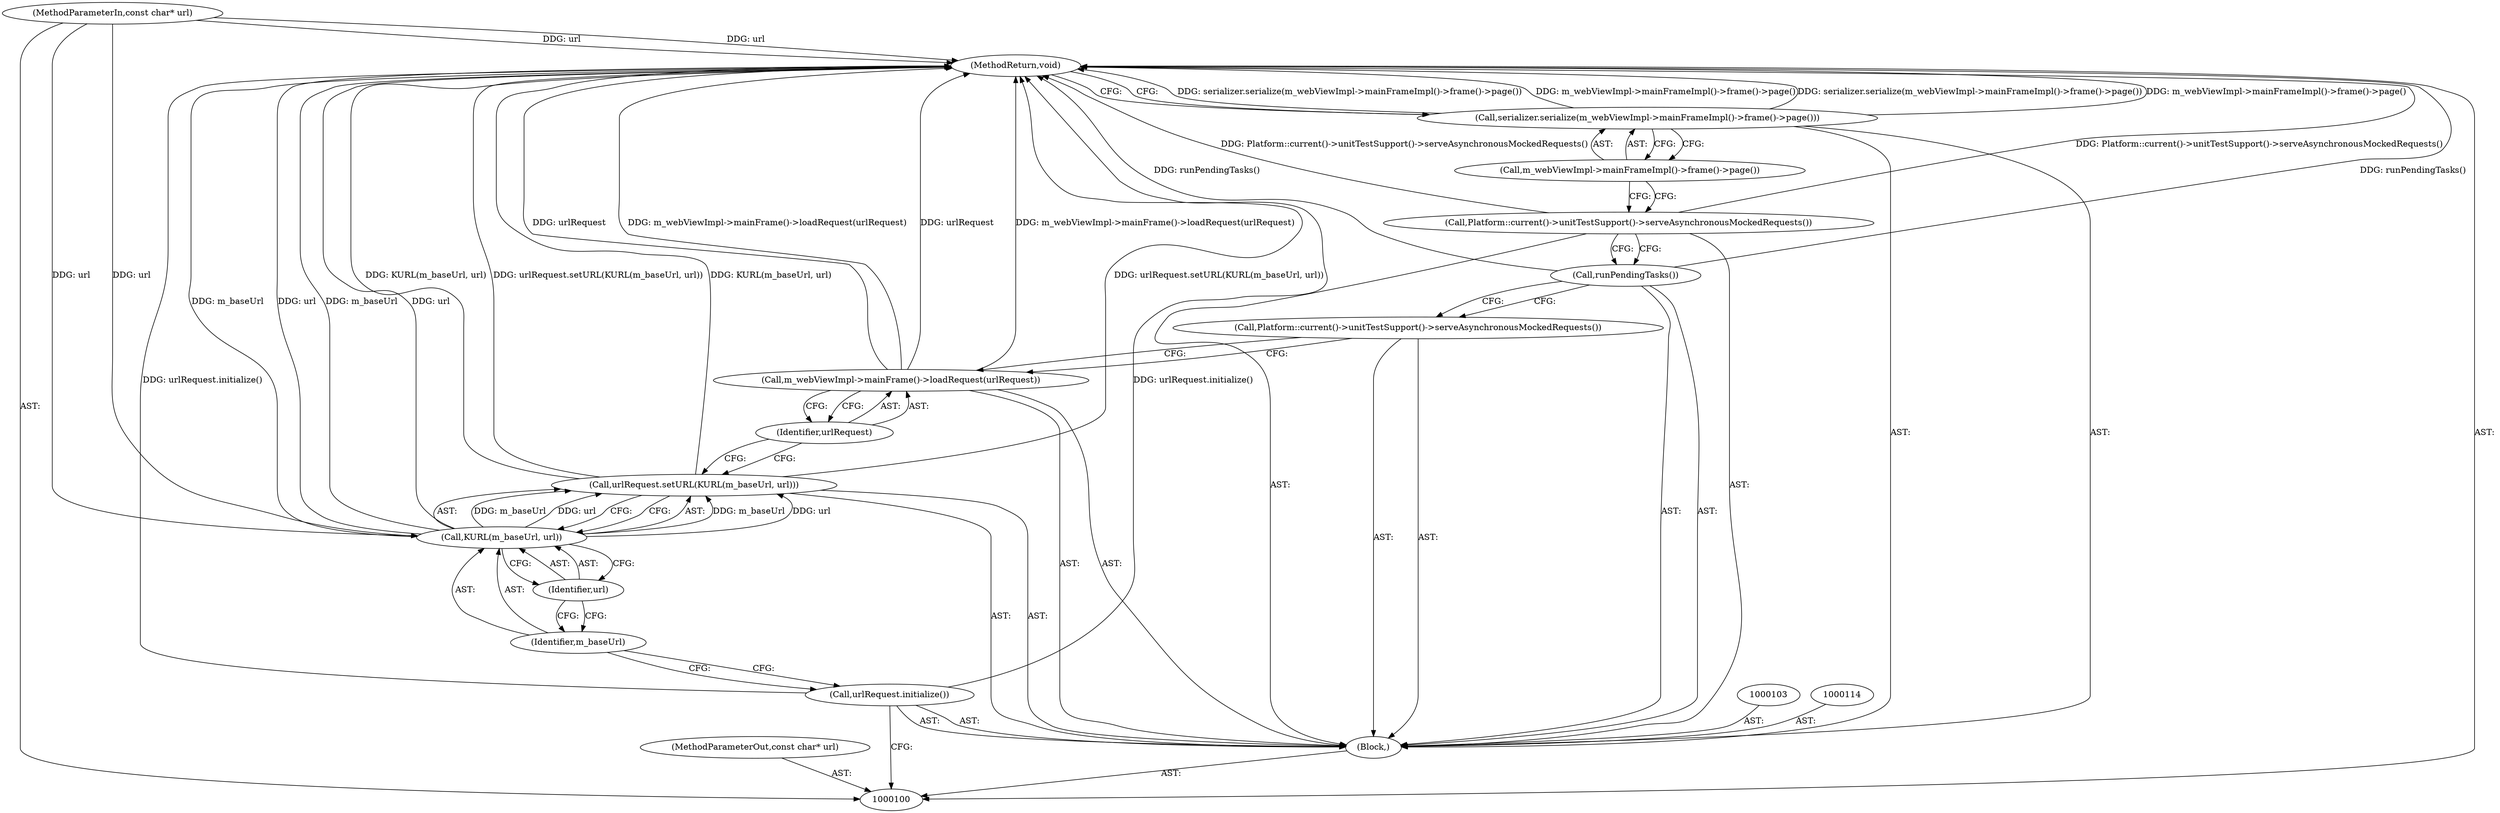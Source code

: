digraph "0_Chrome_7f0126ff011142c8619b10a6e64d04d1745c503a_13" {
"1000101" [label="(MethodParameterIn,const char* url)"];
"1000153" [label="(MethodParameterOut,const char* url)"];
"1000117" [label="(MethodReturn,void)"];
"1000116" [label="(Call,m_webViewImpl->mainFrameImpl()->frame()->page())"];
"1000115" [label="(Call,serializer.serialize(m_webViewImpl->mainFrameImpl()->frame()->page()))"];
"1000102" [label="(Block,)"];
"1000104" [label="(Call,urlRequest.initialize())"];
"1000106" [label="(Call,KURL(m_baseUrl, url))"];
"1000107" [label="(Identifier,m_baseUrl)"];
"1000108" [label="(Identifier,url)"];
"1000105" [label="(Call,urlRequest.setURL(KURL(m_baseUrl, url)))"];
"1000110" [label="(Identifier,urlRequest)"];
"1000109" [label="(Call,m_webViewImpl->mainFrame()->loadRequest(urlRequest))"];
"1000111" [label="(Call,Platform::current()->unitTestSupport()->serveAsynchronousMockedRequests())"];
"1000112" [label="(Call,runPendingTasks())"];
"1000113" [label="(Call,Platform::current()->unitTestSupport()->serveAsynchronousMockedRequests())"];
"1000101" -> "1000100"  [label="AST: "];
"1000101" -> "1000117"  [label="DDG: url"];
"1000101" -> "1000106"  [label="DDG: url"];
"1000153" -> "1000100"  [label="AST: "];
"1000117" -> "1000100"  [label="AST: "];
"1000117" -> "1000115"  [label="CFG: "];
"1000106" -> "1000117"  [label="DDG: url"];
"1000106" -> "1000117"  [label="DDG: m_baseUrl"];
"1000104" -> "1000117"  [label="DDG: urlRequest.initialize()"];
"1000105" -> "1000117"  [label="DDG: urlRequest.setURL(KURL(m_baseUrl, url))"];
"1000105" -> "1000117"  [label="DDG: KURL(m_baseUrl, url)"];
"1000115" -> "1000117"  [label="DDG: serializer.serialize(m_webViewImpl->mainFrameImpl()->frame()->page())"];
"1000115" -> "1000117"  [label="DDG: m_webViewImpl->mainFrameImpl()->frame()->page()"];
"1000112" -> "1000117"  [label="DDG: runPendingTasks()"];
"1000113" -> "1000117"  [label="DDG: Platform::current()->unitTestSupport()->serveAsynchronousMockedRequests()"];
"1000101" -> "1000117"  [label="DDG: url"];
"1000109" -> "1000117"  [label="DDG: urlRequest"];
"1000109" -> "1000117"  [label="DDG: m_webViewImpl->mainFrame()->loadRequest(urlRequest)"];
"1000116" -> "1000115"  [label="AST: "];
"1000116" -> "1000113"  [label="CFG: "];
"1000115" -> "1000116"  [label="CFG: "];
"1000115" -> "1000102"  [label="AST: "];
"1000115" -> "1000116"  [label="CFG: "];
"1000116" -> "1000115"  [label="AST: "];
"1000117" -> "1000115"  [label="CFG: "];
"1000115" -> "1000117"  [label="DDG: serializer.serialize(m_webViewImpl->mainFrameImpl()->frame()->page())"];
"1000115" -> "1000117"  [label="DDG: m_webViewImpl->mainFrameImpl()->frame()->page()"];
"1000102" -> "1000100"  [label="AST: "];
"1000103" -> "1000102"  [label="AST: "];
"1000104" -> "1000102"  [label="AST: "];
"1000105" -> "1000102"  [label="AST: "];
"1000109" -> "1000102"  [label="AST: "];
"1000111" -> "1000102"  [label="AST: "];
"1000112" -> "1000102"  [label="AST: "];
"1000113" -> "1000102"  [label="AST: "];
"1000114" -> "1000102"  [label="AST: "];
"1000115" -> "1000102"  [label="AST: "];
"1000104" -> "1000102"  [label="AST: "];
"1000104" -> "1000100"  [label="CFG: "];
"1000107" -> "1000104"  [label="CFG: "];
"1000104" -> "1000117"  [label="DDG: urlRequest.initialize()"];
"1000106" -> "1000105"  [label="AST: "];
"1000106" -> "1000108"  [label="CFG: "];
"1000107" -> "1000106"  [label="AST: "];
"1000108" -> "1000106"  [label="AST: "];
"1000105" -> "1000106"  [label="CFG: "];
"1000106" -> "1000117"  [label="DDG: url"];
"1000106" -> "1000117"  [label="DDG: m_baseUrl"];
"1000106" -> "1000105"  [label="DDG: m_baseUrl"];
"1000106" -> "1000105"  [label="DDG: url"];
"1000101" -> "1000106"  [label="DDG: url"];
"1000107" -> "1000106"  [label="AST: "];
"1000107" -> "1000104"  [label="CFG: "];
"1000108" -> "1000107"  [label="CFG: "];
"1000108" -> "1000106"  [label="AST: "];
"1000108" -> "1000107"  [label="CFG: "];
"1000106" -> "1000108"  [label="CFG: "];
"1000105" -> "1000102"  [label="AST: "];
"1000105" -> "1000106"  [label="CFG: "];
"1000106" -> "1000105"  [label="AST: "];
"1000110" -> "1000105"  [label="CFG: "];
"1000105" -> "1000117"  [label="DDG: urlRequest.setURL(KURL(m_baseUrl, url))"];
"1000105" -> "1000117"  [label="DDG: KURL(m_baseUrl, url)"];
"1000106" -> "1000105"  [label="DDG: m_baseUrl"];
"1000106" -> "1000105"  [label="DDG: url"];
"1000110" -> "1000109"  [label="AST: "];
"1000110" -> "1000105"  [label="CFG: "];
"1000109" -> "1000110"  [label="CFG: "];
"1000109" -> "1000102"  [label="AST: "];
"1000109" -> "1000110"  [label="CFG: "];
"1000110" -> "1000109"  [label="AST: "];
"1000111" -> "1000109"  [label="CFG: "];
"1000109" -> "1000117"  [label="DDG: urlRequest"];
"1000109" -> "1000117"  [label="DDG: m_webViewImpl->mainFrame()->loadRequest(urlRequest)"];
"1000111" -> "1000102"  [label="AST: "];
"1000111" -> "1000109"  [label="CFG: "];
"1000112" -> "1000111"  [label="CFG: "];
"1000112" -> "1000102"  [label="AST: "];
"1000112" -> "1000111"  [label="CFG: "];
"1000113" -> "1000112"  [label="CFG: "];
"1000112" -> "1000117"  [label="DDG: runPendingTasks()"];
"1000113" -> "1000102"  [label="AST: "];
"1000113" -> "1000112"  [label="CFG: "];
"1000116" -> "1000113"  [label="CFG: "];
"1000113" -> "1000117"  [label="DDG: Platform::current()->unitTestSupport()->serveAsynchronousMockedRequests()"];
}
